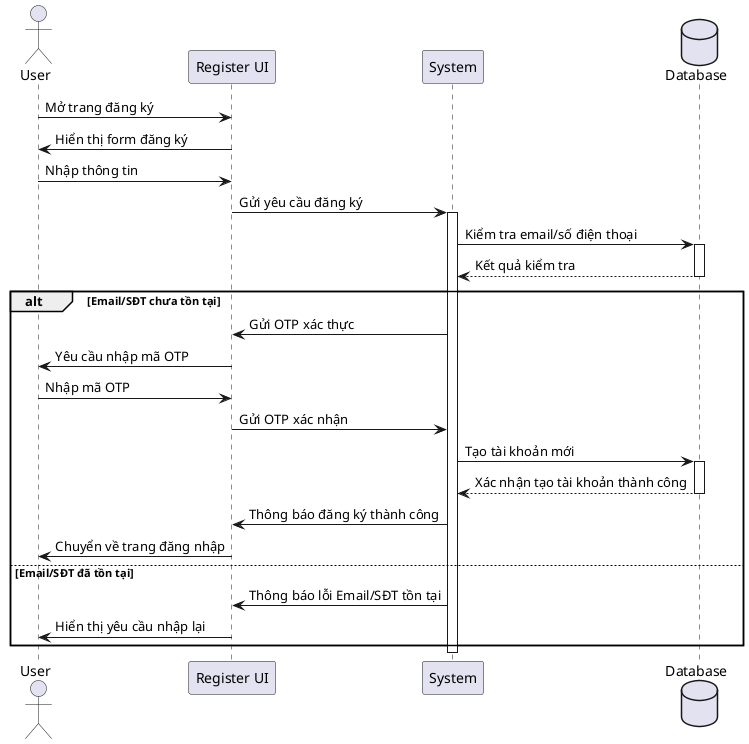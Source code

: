 @startuml
actor User
participant "Register UI" as UI
participant "System" as Server
database "Database" as DB

User -> UI : Mở trang đăng ký
UI -> User : Hiển thị form đăng ký
User -> UI : Nhập thông tin
UI -> Server : Gửi yêu cầu đăng ký
activate Server
Server -> DB : Kiểm tra email/số điện thoại
activate DB
DB --> Server : Kết quả kiểm tra
deactivate DB

alt Email/SĐT chưa tồn tại
    Server -> UI : Gửi OTP xác thực
    UI -> User : Yêu cầu nhập mã OTP
    User -> UI : Nhập mã OTP
    UI -> Server : Gửi OTP xác nhận
    Server -> DB : Tạo tài khoản mới
    activate DB
    DB --> Server : Xác nhận tạo tài khoản thành công
    deactivate DB
    Server -> UI : Thông báo đăng ký thành công
    UI -> User : Chuyển về trang đăng nhập
else Email/SĐT đã tồn tại
    Server -> UI : Thông báo lỗi Email/SĐT tồn tại
    UI -> User : Hiển thị yêu cầu nhập lại
end
deactivate Server
@enduml
